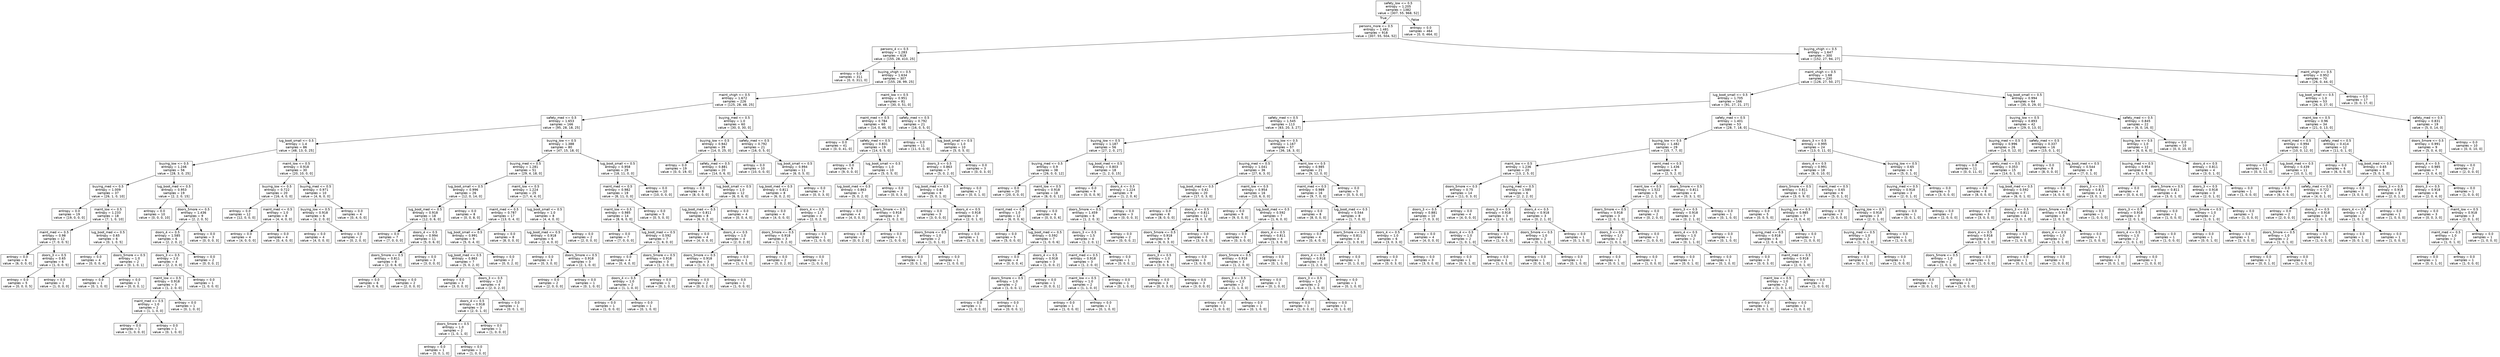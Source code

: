 digraph Tree {
node [shape=box, fontname="helvetica"] ;
edge [fontname="helvetica"] ;
0 [label="safety_low <= 0.5\nentropy = 1.205\nsamples = 1382\nvalue = [307, 55, 968, 52]"] ;
1 [label="persons_more <= 0.5\nentropy = 1.481\nsamples = 918\nvalue = [307, 55, 504, 52]"] ;
0 -> 1 [labeldistance=2.5, labelangle=45, headlabel="True"] ;
2 [label="persons_4 <= 0.5\nentropy = 1.283\nsamples = 618\nvalue = [155, 28, 410, 25]"] ;
1 -> 2 ;
3 [label="entropy = 0.0\nsamples = 311\nvalue = [0, 0, 311, 0]"] ;
2 -> 3 ;
4 [label="buying_vhigh <= 0.5\nentropy = 1.634\nsamples = 307\nvalue = [155, 28, 99, 25]"] ;
2 -> 4 ;
5 [label="maint_vhigh <= 0.5\nentropy = 1.672\nsamples = 226\nvalue = [125, 28, 48, 25]"] ;
4 -> 5 ;
6 [label="safety_med <= 0.5\nentropy = 1.653\nsamples = 166\nvalue = [95, 28, 18, 25]"] ;
5 -> 6 ;
7 [label="lug_boot_small <= 0.5\nentropy = 1.4\nsamples = 86\nvalue = [48, 13, 0, 25]"] ;
6 -> 7 ;
8 [label="buying_low <= 0.5\nentropy = 1.246\nsamples = 56\nvalue = [28, 3, 0, 25]"] ;
7 -> 8 ;
9 [label="buying_med <= 0.5\nentropy = 1.009\nsamples = 37\nvalue = [26, 1, 0, 10]"] ;
8 -> 9 ;
10 [label="entropy = 0.0\nsamples = 19\nvalue = [19, 0, 0, 0]"] ;
9 -> 10 ;
11 [label="maint_low <= 0.5\nentropy = 1.233\nsamples = 18\nvalue = [7, 1, 0, 10]"] ;
9 -> 11 ;
12 [label="maint_med <= 0.5\nentropy = 0.98\nsamples = 12\nvalue = [7, 0, 0, 5]"] ;
11 -> 12 ;
13 [label="entropy = 0.0\nsamples = 6\nvalue = [6, 0, 0, 0]"] ;
12 -> 13 ;
14 [label="doors_3 <= 0.5\nentropy = 0.65\nsamples = 6\nvalue = [1, 0, 0, 5]"] ;
12 -> 14 ;
15 [label="entropy = 0.0\nsamples = 5\nvalue = [0, 0, 0, 5]"] ;
14 -> 15 ;
16 [label="entropy = 0.0\nsamples = 1\nvalue = [1, 0, 0, 0]"] ;
14 -> 16 ;
17 [label="lug_boot_med <= 0.5\nentropy = 0.65\nsamples = 6\nvalue = [0, 1, 0, 5]"] ;
11 -> 17 ;
18 [label="entropy = 0.0\nsamples = 4\nvalue = [0, 0, 0, 4]"] ;
17 -> 18 ;
19 [label="doors_5more <= 0.5\nentropy = 1.0\nsamples = 2\nvalue = [0, 1, 0, 1]"] ;
17 -> 19 ;
20 [label="entropy = 0.0\nsamples = 1\nvalue = [0, 1, 0, 0]"] ;
19 -> 20 ;
21 [label="entropy = 0.0\nsamples = 1\nvalue = [0, 0, 0, 1]"] ;
19 -> 21 ;
22 [label="lug_boot_med <= 0.5\nentropy = 0.953\nsamples = 19\nvalue = [2, 2, 0, 15]"] ;
8 -> 22 ;
23 [label="entropy = 0.0\nsamples = 10\nvalue = [0, 0, 0, 10]"] ;
22 -> 23 ;
24 [label="doors_5more <= 0.5\nentropy = 1.436\nsamples = 9\nvalue = [2, 2, 0, 5]"] ;
22 -> 24 ;
25 [label="doors_4 <= 0.5\nentropy = 1.585\nsamples = 6\nvalue = [2, 2, 0, 2]"] ;
24 -> 25 ;
26 [label="doors_3 <= 0.5\nentropy = 1.0\nsamples = 4\nvalue = [2, 2, 0, 0]"] ;
25 -> 26 ;
27 [label="maint_low <= 0.5\nentropy = 0.918\nsamples = 3\nvalue = [1, 2, 0, 0]"] ;
26 -> 27 ;
28 [label="maint_med <= 0.5\nentropy = 1.0\nsamples = 2\nvalue = [1, 1, 0, 0]"] ;
27 -> 28 ;
29 [label="entropy = 0.0\nsamples = 1\nvalue = [1, 0, 0, 0]"] ;
28 -> 29 ;
30 [label="entropy = 0.0\nsamples = 1\nvalue = [0, 1, 0, 0]"] ;
28 -> 30 ;
31 [label="entropy = 0.0\nsamples = 1\nvalue = [0, 1, 0, 0]"] ;
27 -> 31 ;
32 [label="entropy = 0.0\nsamples = 1\nvalue = [1, 0, 0, 0]"] ;
26 -> 32 ;
33 [label="entropy = 0.0\nsamples = 2\nvalue = [0, 0, 0, 2]"] ;
25 -> 33 ;
34 [label="entropy = 0.0\nsamples = 3\nvalue = [0, 0, 0, 3]"] ;
24 -> 34 ;
35 [label="maint_low <= 0.5\nentropy = 0.918\nsamples = 30\nvalue = [20, 10, 0, 0]"] ;
7 -> 35 ;
36 [label="buying_low <= 0.5\nentropy = 0.722\nsamples = 20\nvalue = [16, 4, 0, 0]"] ;
35 -> 36 ;
37 [label="entropy = 0.0\nsamples = 12\nvalue = [12, 0, 0, 0]"] ;
36 -> 37 ;
38 [label="maint_med <= 0.5\nentropy = 1.0\nsamples = 8\nvalue = [4, 4, 0, 0]"] ;
36 -> 38 ;
39 [label="entropy = 0.0\nsamples = 4\nvalue = [4, 0, 0, 0]"] ;
38 -> 39 ;
40 [label="entropy = 0.0\nsamples = 4\nvalue = [0, 4, 0, 0]"] ;
38 -> 40 ;
41 [label="buying_med <= 0.5\nentropy = 0.971\nsamples = 10\nvalue = [4, 6, 0, 0]"] ;
35 -> 41 ;
42 [label="buying_low <= 0.5\nentropy = 0.918\nsamples = 6\nvalue = [4, 2, 0, 0]"] ;
41 -> 42 ;
43 [label="entropy = 0.0\nsamples = 4\nvalue = [4, 0, 0, 0]"] ;
42 -> 43 ;
44 [label="entropy = 0.0\nsamples = 2\nvalue = [0, 2, 0, 0]"] ;
42 -> 44 ;
45 [label="entropy = 0.0\nsamples = 4\nvalue = [0, 4, 0, 0]"] ;
41 -> 45 ;
46 [label="buying_low <= 0.5\nentropy = 1.388\nsamples = 80\nvalue = [47, 15, 18, 0]"] ;
6 -> 46 ;
47 [label="buying_med <= 0.5\nentropy = 1.281\nsamples = 51\nvalue = [29, 4, 18, 0]"] ;
46 -> 47 ;
48 [label="lug_boot_small <= 0.5\nentropy = 0.996\nsamples = 26\nvalue = [12, 0, 14, 0]"] ;
47 -> 48 ;
49 [label="lug_boot_med <= 0.5\nentropy = 0.918\nsamples = 18\nvalue = [12, 0, 6, 0]"] ;
48 -> 49 ;
50 [label="entropy = 0.0\nsamples = 7\nvalue = [7, 0, 0, 0]"] ;
49 -> 50 ;
51 [label="doors_4 <= 0.5\nentropy = 0.994\nsamples = 11\nvalue = [5, 0, 6, 0]"] ;
49 -> 51 ;
52 [label="doors_5more <= 0.5\nentropy = 0.811\nsamples = 8\nvalue = [2, 0, 6, 0]"] ;
51 -> 52 ;
53 [label="entropy = 0.0\nsamples = 6\nvalue = [0, 0, 6, 0]"] ;
52 -> 53 ;
54 [label="entropy = 0.0\nsamples = 2\nvalue = [2, 0, 0, 0]"] ;
52 -> 54 ;
55 [label="entropy = 0.0\nsamples = 3\nvalue = [3, 0, 0, 0]"] ;
51 -> 55 ;
56 [label="entropy = 0.0\nsamples = 8\nvalue = [0, 0, 8, 0]"] ;
48 -> 56 ;
57 [label="maint_low <= 0.5\nentropy = 1.224\nsamples = 25\nvalue = [17, 4, 4, 0]"] ;
47 -> 57 ;
58 [label="maint_med <= 0.5\nentropy = 0.787\nsamples = 17\nvalue = [13, 0, 4, 0]"] ;
57 -> 58 ;
59 [label="lug_boot_small <= 0.5\nentropy = 0.991\nsamples = 9\nvalue = [5, 0, 4, 0]"] ;
58 -> 59 ;
60 [label="lug_boot_med <= 0.5\nentropy = 0.863\nsamples = 7\nvalue = [5, 0, 2, 0]"] ;
59 -> 60 ;
61 [label="entropy = 0.0\nsamples = 3\nvalue = [3, 0, 0, 0]"] ;
60 -> 61 ;
62 [label="doors_3 <= 0.5\nentropy = 1.0\nsamples = 4\nvalue = [2, 0, 2, 0]"] ;
60 -> 62 ;
63 [label="doors_4 <= 0.5\nentropy = 0.918\nsamples = 3\nvalue = [2, 0, 1, 0]"] ;
62 -> 63 ;
64 [label="doors_5more <= 0.5\nentropy = 1.0\nsamples = 2\nvalue = [1, 0, 1, 0]"] ;
63 -> 64 ;
65 [label="entropy = 0.0\nsamples = 1\nvalue = [0, 0, 1, 0]"] ;
64 -> 65 ;
66 [label="entropy = 0.0\nsamples = 1\nvalue = [1, 0, 0, 0]"] ;
64 -> 66 ;
67 [label="entropy = 0.0\nsamples = 1\nvalue = [1, 0, 0, 0]"] ;
63 -> 67 ;
68 [label="entropy = 0.0\nsamples = 1\nvalue = [0, 0, 1, 0]"] ;
62 -> 68 ;
69 [label="entropy = 0.0\nsamples = 2\nvalue = [0, 0, 2, 0]"] ;
59 -> 69 ;
70 [label="entropy = 0.0\nsamples = 8\nvalue = [8, 0, 0, 0]"] ;
58 -> 70 ;
71 [label="lug_boot_small <= 0.5\nentropy = 1.0\nsamples = 8\nvalue = [4, 4, 0, 0]"] ;
57 -> 71 ;
72 [label="lug_boot_med <= 0.5\nentropy = 0.918\nsamples = 6\nvalue = [2, 4, 0, 0]"] ;
71 -> 72 ;
73 [label="entropy = 0.0\nsamples = 3\nvalue = [0, 3, 0, 0]"] ;
72 -> 73 ;
74 [label="doors_5more <= 0.5\nentropy = 0.918\nsamples = 3\nvalue = [2, 1, 0, 0]"] ;
72 -> 74 ;
75 [label="entropy = 0.0\nsamples = 2\nvalue = [2, 0, 0, 0]"] ;
74 -> 75 ;
76 [label="entropy = 0.0\nsamples = 1\nvalue = [0, 1, 0, 0]"] ;
74 -> 76 ;
77 [label="entropy = 0.0\nsamples = 2\nvalue = [2, 0, 0, 0]"] ;
71 -> 77 ;
78 [label="lug_boot_small <= 0.5\nentropy = 0.958\nsamples = 29\nvalue = [18, 11, 0, 0]"] ;
46 -> 78 ;
79 [label="maint_med <= 0.5\nentropy = 0.982\nsamples = 19\nvalue = [8, 11, 0, 0]"] ;
78 -> 79 ;
80 [label="maint_low <= 0.5\nentropy = 0.985\nsamples = 14\nvalue = [8, 6, 0, 0]"] ;
79 -> 80 ;
81 [label="entropy = 0.0\nsamples = 7\nvalue = [7, 0, 0, 0]"] ;
80 -> 81 ;
82 [label="lug_boot_med <= 0.5\nentropy = 0.592\nsamples = 7\nvalue = [1, 6, 0, 0]"] ;
80 -> 82 ;
83 [label="entropy = 0.0\nsamples = 4\nvalue = [0, 4, 0, 0]"] ;
82 -> 83 ;
84 [label="doors_5more <= 0.5\nentropy = 0.918\nsamples = 3\nvalue = [1, 2, 0, 0]"] ;
82 -> 84 ;
85 [label="doors_4 <= 0.5\nentropy = 1.0\nsamples = 2\nvalue = [1, 1, 0, 0]"] ;
84 -> 85 ;
86 [label="entropy = 0.0\nsamples = 1\nvalue = [1, 0, 0, 0]"] ;
85 -> 86 ;
87 [label="entropy = 0.0\nsamples = 1\nvalue = [0, 1, 0, 0]"] ;
85 -> 87 ;
88 [label="entropy = 0.0\nsamples = 1\nvalue = [0, 1, 0, 0]"] ;
84 -> 88 ;
89 [label="entropy = 0.0\nsamples = 5\nvalue = [0, 5, 0, 0]"] ;
79 -> 89 ;
90 [label="entropy = 0.0\nsamples = 10\nvalue = [10, 0, 0, 0]"] ;
78 -> 90 ;
91 [label="buying_med <= 0.5\nentropy = 1.0\nsamples = 60\nvalue = [30, 0, 30, 0]"] ;
5 -> 91 ;
92 [label="buying_low <= 0.5\nentropy = 0.942\nsamples = 39\nvalue = [14, 0, 25, 0]"] ;
91 -> 92 ;
93 [label="entropy = 0.0\nsamples = 19\nvalue = [0, 0, 19, 0]"] ;
92 -> 93 ;
94 [label="safety_med <= 0.5\nentropy = 0.881\nsamples = 20\nvalue = [14, 0, 6, 0]"] ;
92 -> 94 ;
95 [label="entropy = 0.0\nsamples = 8\nvalue = [8, 0, 0, 0]"] ;
94 -> 95 ;
96 [label="lug_boot_small <= 0.5\nentropy = 1.0\nsamples = 12\nvalue = [6, 0, 6, 0]"] ;
94 -> 96 ;
97 [label="lug_boot_med <= 0.5\nentropy = 0.811\nsamples = 8\nvalue = [6, 0, 2, 0]"] ;
96 -> 97 ;
98 [label="entropy = 0.0\nsamples = 4\nvalue = [4, 0, 0, 0]"] ;
97 -> 98 ;
99 [label="doors_4 <= 0.5\nentropy = 1.0\nsamples = 4\nvalue = [2, 0, 2, 0]"] ;
97 -> 99 ;
100 [label="doors_5more <= 0.5\nentropy = 0.918\nsamples = 3\nvalue = [1, 0, 2, 0]"] ;
99 -> 100 ;
101 [label="entropy = 0.0\nsamples = 2\nvalue = [0, 0, 2, 0]"] ;
100 -> 101 ;
102 [label="entropy = 0.0\nsamples = 1\nvalue = [1, 0, 0, 0]"] ;
100 -> 102 ;
103 [label="entropy = 0.0\nsamples = 1\nvalue = [1, 0, 0, 0]"] ;
99 -> 103 ;
104 [label="entropy = 0.0\nsamples = 4\nvalue = [0, 0, 4, 0]"] ;
96 -> 104 ;
105 [label="safety_med <= 0.5\nentropy = 0.792\nsamples = 21\nvalue = [16, 0, 5, 0]"] ;
91 -> 105 ;
106 [label="entropy = 0.0\nsamples = 10\nvalue = [10, 0, 0, 0]"] ;
105 -> 106 ;
107 [label="lug_boot_small <= 0.5\nentropy = 0.994\nsamples = 11\nvalue = [6, 0, 5, 0]"] ;
105 -> 107 ;
108 [label="lug_boot_med <= 0.5\nentropy = 0.811\nsamples = 8\nvalue = [6, 0, 2, 0]"] ;
107 -> 108 ;
109 [label="entropy = 0.0\nsamples = 4\nvalue = [4, 0, 0, 0]"] ;
108 -> 109 ;
110 [label="doors_4 <= 0.5\nentropy = 1.0\nsamples = 4\nvalue = [2, 0, 2, 0]"] ;
108 -> 110 ;
111 [label="doors_5more <= 0.5\nentropy = 0.918\nsamples = 3\nvalue = [1, 0, 2, 0]"] ;
110 -> 111 ;
112 [label="entropy = 0.0\nsamples = 2\nvalue = [0, 0, 2, 0]"] ;
111 -> 112 ;
113 [label="entropy = 0.0\nsamples = 1\nvalue = [1, 0, 0, 0]"] ;
111 -> 113 ;
114 [label="entropy = 0.0\nsamples = 1\nvalue = [1, 0, 0, 0]"] ;
110 -> 114 ;
115 [label="entropy = 0.0\nsamples = 3\nvalue = [0, 0, 3, 0]"] ;
107 -> 115 ;
116 [label="maint_low <= 0.5\nentropy = 0.951\nsamples = 81\nvalue = [30, 0, 51, 0]"] ;
4 -> 116 ;
117 [label="maint_med <= 0.5\nentropy = 0.784\nsamples = 60\nvalue = [14, 0, 46, 0]"] ;
116 -> 117 ;
118 [label="entropy = 0.0\nsamples = 41\nvalue = [0, 0, 41, 0]"] ;
117 -> 118 ;
119 [label="safety_med <= 0.5\nentropy = 0.831\nsamples = 19\nvalue = [14, 0, 5, 0]"] ;
117 -> 119 ;
120 [label="entropy = 0.0\nsamples = 9\nvalue = [9, 0, 0, 0]"] ;
119 -> 120 ;
121 [label="lug_boot_small <= 0.5\nentropy = 1.0\nsamples = 10\nvalue = [5, 0, 5, 0]"] ;
119 -> 121 ;
122 [label="lug_boot_med <= 0.5\nentropy = 0.863\nsamples = 7\nvalue = [5, 0, 2, 0]"] ;
121 -> 122 ;
123 [label="entropy = 0.0\nsamples = 4\nvalue = [4, 0, 0, 0]"] ;
122 -> 123 ;
124 [label="doors_5more <= 0.5\nentropy = 0.918\nsamples = 3\nvalue = [1, 0, 2, 0]"] ;
122 -> 124 ;
125 [label="entropy = 0.0\nsamples = 2\nvalue = [0, 0, 2, 0]"] ;
124 -> 125 ;
126 [label="entropy = 0.0\nsamples = 1\nvalue = [1, 0, 0, 0]"] ;
124 -> 126 ;
127 [label="entropy = 0.0\nsamples = 3\nvalue = [0, 0, 3, 0]"] ;
121 -> 127 ;
128 [label="safety_med <= 0.5\nentropy = 0.792\nsamples = 21\nvalue = [16, 0, 5, 0]"] ;
116 -> 128 ;
129 [label="entropy = 0.0\nsamples = 11\nvalue = [11, 0, 0, 0]"] ;
128 -> 129 ;
130 [label="lug_boot_small <= 0.5\nentropy = 1.0\nsamples = 10\nvalue = [5, 0, 5, 0]"] ;
128 -> 130 ;
131 [label="doors_3 <= 0.5\nentropy = 0.863\nsamples = 7\nvalue = [5, 0, 2, 0]"] ;
130 -> 131 ;
132 [label="lug_boot_med <= 0.5\nentropy = 0.65\nsamples = 6\nvalue = [5, 0, 1, 0]"] ;
131 -> 132 ;
133 [label="entropy = 0.0\nsamples = 3\nvalue = [3, 0, 0, 0]"] ;
132 -> 133 ;
134 [label="doors_4 <= 0.5\nentropy = 0.918\nsamples = 3\nvalue = [2, 0, 1, 0]"] ;
132 -> 134 ;
135 [label="doors_5more <= 0.5\nentropy = 1.0\nsamples = 2\nvalue = [1, 0, 1, 0]"] ;
134 -> 135 ;
136 [label="entropy = 0.0\nsamples = 1\nvalue = [0, 0, 1, 0]"] ;
135 -> 136 ;
137 [label="entropy = 0.0\nsamples = 1\nvalue = [1, 0, 0, 0]"] ;
135 -> 137 ;
138 [label="entropy = 0.0\nsamples = 1\nvalue = [1, 0, 0, 0]"] ;
134 -> 138 ;
139 [label="entropy = 0.0\nsamples = 1\nvalue = [0, 0, 1, 0]"] ;
131 -> 139 ;
140 [label="entropy = 0.0\nsamples = 3\nvalue = [0, 0, 3, 0]"] ;
130 -> 140 ;
141 [label="buying_vhigh <= 0.5\nentropy = 1.647\nsamples = 300\nvalue = [152, 27, 94, 27]"] ;
1 -> 141 ;
142 [label="maint_vhigh <= 0.5\nentropy = 1.68\nsamples = 230\nvalue = [126, 27, 50, 27]"] ;
141 -> 142 ;
143 [label="lug_boot_small <= 0.5\nentropy = 1.705\nsamples = 166\nvalue = [91, 27, 21, 27]"] ;
142 -> 143 ;
144 [label="safety_med <= 0.5\nentropy = 1.545\nsamples = 113\nvalue = [63, 20, 3, 27]"] ;
143 -> 144 ;
145 [label="buying_low <= 0.5\nentropy = 1.187\nsamples = 56\nvalue = [27, 2, 0, 27]"] ;
144 -> 145 ;
146 [label="buying_med <= 0.5\nentropy = 0.9\nsamples = 38\nvalue = [26, 0, 0, 12]"] ;
145 -> 146 ;
147 [label="entropy = 0.0\nsamples = 20\nvalue = [20, 0, 0, 0]"] ;
146 -> 147 ;
148 [label="maint_low <= 0.5\nentropy = 0.918\nsamples = 18\nvalue = [6, 0, 0, 12]"] ;
146 -> 148 ;
149 [label="maint_med <= 0.5\nentropy = 1.0\nsamples = 12\nvalue = [6, 0, 0, 6]"] ;
148 -> 149 ;
150 [label="entropy = 0.0\nsamples = 5\nvalue = [5, 0, 0, 0]"] ;
149 -> 150 ;
151 [label="lug_boot_med <= 0.5\nentropy = 0.592\nsamples = 7\nvalue = [1, 0, 0, 6]"] ;
149 -> 151 ;
152 [label="entropy = 0.0\nsamples = 4\nvalue = [0, 0, 0, 4]"] ;
151 -> 152 ;
153 [label="doors_4 <= 0.5\nentropy = 0.918\nsamples = 3\nvalue = [1, 0, 0, 2]"] ;
151 -> 153 ;
154 [label="doors_5more <= 0.5\nentropy = 1.0\nsamples = 2\nvalue = [1, 0, 0, 1]"] ;
153 -> 154 ;
155 [label="entropy = 0.0\nsamples = 1\nvalue = [1, 0, 0, 0]"] ;
154 -> 155 ;
156 [label="entropy = 0.0\nsamples = 1\nvalue = [0, 0, 0, 1]"] ;
154 -> 156 ;
157 [label="entropy = 0.0\nsamples = 1\nvalue = [0, 0, 0, 1]"] ;
153 -> 157 ;
158 [label="entropy = 0.0\nsamples = 6\nvalue = [0, 0, 0, 6]"] ;
148 -> 158 ;
159 [label="lug_boot_med <= 0.5\nentropy = 0.803\nsamples = 18\nvalue = [1, 2, 0, 15]"] ;
145 -> 159 ;
160 [label="entropy = 0.0\nsamples = 9\nvalue = [0, 0, 0, 9]"] ;
159 -> 160 ;
161 [label="doors_4 <= 0.5\nentropy = 1.224\nsamples = 9\nvalue = [1, 2, 0, 6]"] ;
159 -> 161 ;
162 [label="doors_5more <= 0.5\nentropy = 1.459\nsamples = 6\nvalue = [1, 2, 0, 3]"] ;
161 -> 162 ;
163 [label="doors_3 <= 0.5\nentropy = 1.5\nsamples = 4\nvalue = [1, 2, 0, 1]"] ;
162 -> 163 ;
164 [label="maint_med <= 0.5\nentropy = 0.918\nsamples = 3\nvalue = [1, 2, 0, 0]"] ;
163 -> 164 ;
165 [label="maint_low <= 0.5\nentropy = 1.0\nsamples = 2\nvalue = [1, 1, 0, 0]"] ;
164 -> 165 ;
166 [label="entropy = 0.0\nsamples = 1\nvalue = [1, 0, 0, 0]"] ;
165 -> 166 ;
167 [label="entropy = 0.0\nsamples = 1\nvalue = [0, 1, 0, 0]"] ;
165 -> 167 ;
168 [label="entropy = 0.0\nsamples = 1\nvalue = [0, 1, 0, 0]"] ;
164 -> 168 ;
169 [label="entropy = 0.0\nsamples = 1\nvalue = [0, 0, 0, 1]"] ;
163 -> 169 ;
170 [label="entropy = 0.0\nsamples = 2\nvalue = [0, 0, 0, 2]"] ;
162 -> 170 ;
171 [label="entropy = 0.0\nsamples = 3\nvalue = [0, 0, 0, 3]"] ;
161 -> 171 ;
172 [label="buying_low <= 0.5\nentropy = 1.167\nsamples = 57\nvalue = [36, 18, 3, 0]"] ;
144 -> 172 ;
173 [label="buying_med <= 0.5\nentropy = 1.041\nsamples = 36\nvalue = [27, 6, 3, 0]"] ;
172 -> 173 ;
174 [label="lug_boot_med <= 0.5\nentropy = 0.61\nsamples = 20\nvalue = [17, 0, 3, 0]"] ;
173 -> 174 ;
175 [label="entropy = 0.0\nsamples = 8\nvalue = [8, 0, 0, 0]"] ;
174 -> 175 ;
176 [label="doors_4 <= 0.5\nentropy = 0.811\nsamples = 12\nvalue = [9, 0, 3, 0]"] ;
174 -> 176 ;
177 [label="doors_5more <= 0.5\nentropy = 0.918\nsamples = 9\nvalue = [6, 0, 3, 0]"] ;
176 -> 177 ;
178 [label="doors_3 <= 0.5\nentropy = 1.0\nsamples = 6\nvalue = [3, 0, 3, 0]"] ;
177 -> 178 ;
179 [label="entropy = 0.0\nsamples = 3\nvalue = [0, 0, 3, 0]"] ;
178 -> 179 ;
180 [label="entropy = 0.0\nsamples = 3\nvalue = [3, 0, 0, 0]"] ;
178 -> 180 ;
181 [label="entropy = 0.0\nsamples = 3\nvalue = [3, 0, 0, 0]"] ;
177 -> 181 ;
182 [label="entropy = 0.0\nsamples = 3\nvalue = [3, 0, 0, 0]"] ;
176 -> 182 ;
183 [label="maint_low <= 0.5\nentropy = 0.954\nsamples = 16\nvalue = [10, 6, 0, 0]"] ;
173 -> 183 ;
184 [label="entropy = 0.0\nsamples = 9\nvalue = [9, 0, 0, 0]"] ;
183 -> 184 ;
185 [label="lug_boot_med <= 0.5\nentropy = 0.592\nsamples = 7\nvalue = [1, 6, 0, 0]"] ;
183 -> 185 ;
186 [label="entropy = 0.0\nsamples = 3\nvalue = [0, 3, 0, 0]"] ;
185 -> 186 ;
187 [label="doors_4 <= 0.5\nentropy = 0.811\nsamples = 4\nvalue = [1, 3, 0, 0]"] ;
185 -> 187 ;
188 [label="doors_5more <= 0.5\nentropy = 0.918\nsamples = 3\nvalue = [1, 2, 0, 0]"] ;
187 -> 188 ;
189 [label="doors_3 <= 0.5\nentropy = 1.0\nsamples = 2\nvalue = [1, 1, 0, 0]"] ;
188 -> 189 ;
190 [label="entropy = 0.0\nsamples = 1\nvalue = [1, 0, 0, 0]"] ;
189 -> 190 ;
191 [label="entropy = 0.0\nsamples = 1\nvalue = [0, 1, 0, 0]"] ;
189 -> 191 ;
192 [label="entropy = 0.0\nsamples = 1\nvalue = [0, 1, 0, 0]"] ;
188 -> 192 ;
193 [label="entropy = 0.0\nsamples = 1\nvalue = [0, 1, 0, 0]"] ;
187 -> 193 ;
194 [label="maint_low <= 0.5\nentropy = 0.985\nsamples = 21\nvalue = [9, 12, 0, 0]"] ;
172 -> 194 ;
195 [label="maint_med <= 0.5\nentropy = 0.989\nsamples = 16\nvalue = [9, 7, 0, 0]"] ;
194 -> 195 ;
196 [label="entropy = 0.0\nsamples = 8\nvalue = [8, 0, 0, 0]"] ;
195 -> 196 ;
197 [label="lug_boot_med <= 0.5\nentropy = 0.544\nsamples = 8\nvalue = [1, 7, 0, 0]"] ;
195 -> 197 ;
198 [label="entropy = 0.0\nsamples = 4\nvalue = [0, 4, 0, 0]"] ;
197 -> 198 ;
199 [label="doors_5more <= 0.5\nentropy = 0.811\nsamples = 4\nvalue = [1, 3, 0, 0]"] ;
197 -> 199 ;
200 [label="doors_4 <= 0.5\nentropy = 0.918\nsamples = 3\nvalue = [1, 2, 0, 0]"] ;
199 -> 200 ;
201 [label="doors_3 <= 0.5\nentropy = 1.0\nsamples = 2\nvalue = [1, 1, 0, 0]"] ;
200 -> 201 ;
202 [label="entropy = 0.0\nsamples = 1\nvalue = [1, 0, 0, 0]"] ;
201 -> 202 ;
203 [label="entropy = 0.0\nsamples = 1\nvalue = [0, 1, 0, 0]"] ;
201 -> 203 ;
204 [label="entropy = 0.0\nsamples = 1\nvalue = [0, 1, 0, 0]"] ;
200 -> 204 ;
205 [label="entropy = 0.0\nsamples = 1\nvalue = [0, 1, 0, 0]"] ;
199 -> 205 ;
206 [label="entropy = 0.0\nsamples = 5\nvalue = [0, 5, 0, 0]"] ;
194 -> 206 ;
207 [label="safety_med <= 0.5\nentropy = 1.401\nsamples = 53\nvalue = [28, 7, 18, 0]"] ;
143 -> 207 ;
208 [label="buying_low <= 0.5\nentropy = 1.482\nsamples = 29\nvalue = [15, 7, 7, 0]"] ;
207 -> 208 ;
209 [label="maint_low <= 0.5\nentropy = 1.236\nsamples = 20\nvalue = [13, 2, 5, 0]"] ;
208 -> 209 ;
210 [label="doors_5more <= 0.5\nentropy = 0.75\nsamples = 14\nvalue = [11, 0, 3, 0]"] ;
209 -> 210 ;
211 [label="doors_3 <= 0.5\nentropy = 0.881\nsamples = 10\nvalue = [7, 0, 3, 0]"] ;
210 -> 211 ;
212 [label="doors_4 <= 0.5\nentropy = 1.0\nsamples = 6\nvalue = [3, 0, 3, 0]"] ;
211 -> 212 ;
213 [label="entropy = 0.0\nsamples = 3\nvalue = [0, 0, 3, 0]"] ;
212 -> 213 ;
214 [label="entropy = 0.0\nsamples = 3\nvalue = [3, 0, 0, 0]"] ;
212 -> 214 ;
215 [label="entropy = 0.0\nsamples = 4\nvalue = [4, 0, 0, 0]"] ;
211 -> 215 ;
216 [label="entropy = 0.0\nsamples = 4\nvalue = [4, 0, 0, 0]"] ;
210 -> 216 ;
217 [label="buying_med <= 0.5\nentropy = 1.585\nsamples = 6\nvalue = [2, 2, 2, 0]"] ;
209 -> 217 ;
218 [label="doors_3 <= 0.5\nentropy = 0.918\nsamples = 3\nvalue = [2, 0, 1, 0]"] ;
217 -> 218 ;
219 [label="doors_4 <= 0.5\nentropy = 1.0\nsamples = 2\nvalue = [1, 0, 1, 0]"] ;
218 -> 219 ;
220 [label="entropy = 0.0\nsamples = 1\nvalue = [0, 0, 1, 0]"] ;
219 -> 220 ;
221 [label="entropy = 0.0\nsamples = 1\nvalue = [1, 0, 0, 0]"] ;
219 -> 221 ;
222 [label="entropy = 0.0\nsamples = 1\nvalue = [1, 0, 0, 0]"] ;
218 -> 222 ;
223 [label="doors_4 <= 0.5\nentropy = 0.918\nsamples = 3\nvalue = [0, 2, 1, 0]"] ;
217 -> 223 ;
224 [label="doors_5more <= 0.5\nentropy = 1.0\nsamples = 2\nvalue = [0, 1, 1, 0]"] ;
223 -> 224 ;
225 [label="entropy = 0.0\nsamples = 1\nvalue = [0, 0, 1, 0]"] ;
224 -> 225 ;
226 [label="entropy = 0.0\nsamples = 1\nvalue = [0, 1, 0, 0]"] ;
224 -> 226 ;
227 [label="entropy = 0.0\nsamples = 1\nvalue = [0, 1, 0, 0]"] ;
223 -> 227 ;
228 [label="maint_med <= 0.5\nentropy = 1.436\nsamples = 9\nvalue = [2, 5, 2, 0]"] ;
208 -> 228 ;
229 [label="maint_low <= 0.5\nentropy = 1.522\nsamples = 5\nvalue = [2, 2, 1, 0]"] ;
228 -> 229 ;
230 [label="doors_5more <= 0.5\nentropy = 0.918\nsamples = 3\nvalue = [2, 0, 1, 0]"] ;
229 -> 230 ;
231 [label="doors_3 <= 0.5\nentropy = 1.0\nsamples = 2\nvalue = [1, 0, 1, 0]"] ;
230 -> 231 ;
232 [label="entropy = 0.0\nsamples = 1\nvalue = [0, 0, 1, 0]"] ;
231 -> 232 ;
233 [label="entropy = 0.0\nsamples = 1\nvalue = [1, 0, 0, 0]"] ;
231 -> 233 ;
234 [label="entropy = 0.0\nsamples = 1\nvalue = [1, 0, 0, 0]"] ;
230 -> 234 ;
235 [label="entropy = 0.0\nsamples = 2\nvalue = [0, 2, 0, 0]"] ;
229 -> 235 ;
236 [label="doors_5more <= 0.5\nentropy = 0.811\nsamples = 4\nvalue = [0, 3, 1, 0]"] ;
228 -> 236 ;
237 [label="doors_3 <= 0.5\nentropy = 0.918\nsamples = 3\nvalue = [0, 2, 1, 0]"] ;
236 -> 237 ;
238 [label="doors_4 <= 0.5\nentropy = 1.0\nsamples = 2\nvalue = [0, 1, 1, 0]"] ;
237 -> 238 ;
239 [label="entropy = 0.0\nsamples = 1\nvalue = [0, 0, 1, 0]"] ;
238 -> 239 ;
240 [label="entropy = 0.0\nsamples = 1\nvalue = [0, 1, 0, 0]"] ;
238 -> 240 ;
241 [label="entropy = 0.0\nsamples = 1\nvalue = [0, 1, 0, 0]"] ;
237 -> 241 ;
242 [label="entropy = 0.0\nsamples = 1\nvalue = [0, 1, 0, 0]"] ;
236 -> 242 ;
243 [label="doors_3 <= 0.5\nentropy = 0.995\nsamples = 24\nvalue = [13, 0, 11, 0]"] ;
207 -> 243 ;
244 [label="doors_4 <= 0.5\nentropy = 0.991\nsamples = 18\nvalue = [8, 0, 10, 0]"] ;
243 -> 244 ;
245 [label="doors_5more <= 0.5\nentropy = 0.811\nsamples = 12\nvalue = [3, 0, 9, 0]"] ;
244 -> 245 ;
246 [label="entropy = 0.0\nsamples = 5\nvalue = [0, 0, 5, 0]"] ;
245 -> 246 ;
247 [label="buying_low <= 0.5\nentropy = 0.985\nsamples = 7\nvalue = [3, 0, 4, 0]"] ;
245 -> 247 ;
248 [label="buying_med <= 0.5\nentropy = 0.918\nsamples = 6\nvalue = [2, 0, 4, 0]"] ;
247 -> 248 ;
249 [label="entropy = 0.0\nsamples = 3\nvalue = [0, 0, 3, 0]"] ;
248 -> 249 ;
250 [label="maint_med <= 0.5\nentropy = 0.918\nsamples = 3\nvalue = [2, 0, 1, 0]"] ;
248 -> 250 ;
251 [label="maint_low <= 0.5\nentropy = 1.0\nsamples = 2\nvalue = [1, 0, 1, 0]"] ;
250 -> 251 ;
252 [label="entropy = 0.0\nsamples = 1\nvalue = [0, 0, 1, 0]"] ;
251 -> 252 ;
253 [label="entropy = 0.0\nsamples = 1\nvalue = [1, 0, 0, 0]"] ;
251 -> 253 ;
254 [label="entropy = 0.0\nsamples = 1\nvalue = [1, 0, 0, 0]"] ;
250 -> 254 ;
255 [label="entropy = 0.0\nsamples = 1\nvalue = [1, 0, 0, 0]"] ;
247 -> 255 ;
256 [label="maint_med <= 0.5\nentropy = 0.65\nsamples = 6\nvalue = [5, 0, 1, 0]"] ;
244 -> 256 ;
257 [label="entropy = 0.0\nsamples = 3\nvalue = [3, 0, 0, 0]"] ;
256 -> 257 ;
258 [label="buying_low <= 0.5\nentropy = 0.918\nsamples = 3\nvalue = [2, 0, 1, 0]"] ;
256 -> 258 ;
259 [label="buying_med <= 0.5\nentropy = 1.0\nsamples = 2\nvalue = [1, 0, 1, 0]"] ;
258 -> 259 ;
260 [label="entropy = 0.0\nsamples = 1\nvalue = [0, 0, 1, 0]"] ;
259 -> 260 ;
261 [label="entropy = 0.0\nsamples = 1\nvalue = [1, 0, 0, 0]"] ;
259 -> 261 ;
262 [label="entropy = 0.0\nsamples = 1\nvalue = [1, 0, 0, 0]"] ;
258 -> 262 ;
263 [label="buying_low <= 0.5\nentropy = 0.65\nsamples = 6\nvalue = [5, 0, 1, 0]"] ;
243 -> 263 ;
264 [label="buying_med <= 0.5\nentropy = 0.918\nsamples = 3\nvalue = [2, 0, 1, 0]"] ;
263 -> 264 ;
265 [label="entropy = 0.0\nsamples = 1\nvalue = [0, 0, 1, 0]"] ;
264 -> 265 ;
266 [label="entropy = 0.0\nsamples = 2\nvalue = [2, 0, 0, 0]"] ;
264 -> 266 ;
267 [label="entropy = 0.0\nsamples = 3\nvalue = [3, 0, 0, 0]"] ;
263 -> 267 ;
268 [label="lug_boot_small <= 0.5\nentropy = 0.994\nsamples = 64\nvalue = [35, 0, 29, 0]"] ;
142 -> 268 ;
269 [label="buying_low <= 0.5\nentropy = 0.893\nsamples = 42\nvalue = [29, 0, 13, 0]"] ;
268 -> 269 ;
270 [label="buying_med <= 0.5\nentropy = 0.996\nsamples = 26\nvalue = [14, 0, 12, 0]"] ;
269 -> 270 ;
271 [label="entropy = 0.0\nsamples = 11\nvalue = [0, 0, 11, 0]"] ;
270 -> 271 ;
272 [label="safety_med <= 0.5\nentropy = 0.353\nsamples = 15\nvalue = [14, 0, 1, 0]"] ;
270 -> 272 ;
273 [label="entropy = 0.0\nsamples = 8\nvalue = [8, 0, 0, 0]"] ;
272 -> 273 ;
274 [label="lug_boot_med <= 0.5\nentropy = 0.592\nsamples = 7\nvalue = [6, 0, 1, 0]"] ;
272 -> 274 ;
275 [label="entropy = 0.0\nsamples = 3\nvalue = [3, 0, 0, 0]"] ;
274 -> 275 ;
276 [label="doors_3 <= 0.5\nentropy = 0.811\nsamples = 4\nvalue = [3, 0, 1, 0]"] ;
274 -> 276 ;
277 [label="doors_4 <= 0.5\nentropy = 0.918\nsamples = 3\nvalue = [2, 0, 1, 0]"] ;
276 -> 277 ;
278 [label="doors_5more <= 0.5\nentropy = 1.0\nsamples = 2\nvalue = [1, 0, 1, 0]"] ;
277 -> 278 ;
279 [label="entropy = 0.0\nsamples = 1\nvalue = [0, 0, 1, 0]"] ;
278 -> 279 ;
280 [label="entropy = 0.0\nsamples = 1\nvalue = [1, 0, 0, 0]"] ;
278 -> 280 ;
281 [label="entropy = 0.0\nsamples = 1\nvalue = [1, 0, 0, 0]"] ;
277 -> 281 ;
282 [label="entropy = 0.0\nsamples = 1\nvalue = [1, 0, 0, 0]"] ;
276 -> 282 ;
283 [label="safety_med <= 0.5\nentropy = 0.337\nsamples = 16\nvalue = [15, 0, 1, 0]"] ;
269 -> 283 ;
284 [label="entropy = 0.0\nsamples = 8\nvalue = [8, 0, 0, 0]"] ;
283 -> 284 ;
285 [label="lug_boot_med <= 0.5\nentropy = 0.544\nsamples = 8\nvalue = [7, 0, 1, 0]"] ;
283 -> 285 ;
286 [label="entropy = 0.0\nsamples = 4\nvalue = [4, 0, 0, 0]"] ;
285 -> 286 ;
287 [label="doors_3 <= 0.5\nentropy = 0.811\nsamples = 4\nvalue = [3, 0, 1, 0]"] ;
285 -> 287 ;
288 [label="doors_5more <= 0.5\nentropy = 0.918\nsamples = 3\nvalue = [2, 0, 1, 0]"] ;
287 -> 288 ;
289 [label="doors_4 <= 0.5\nentropy = 1.0\nsamples = 2\nvalue = [1, 0, 1, 0]"] ;
288 -> 289 ;
290 [label="entropy = 0.0\nsamples = 1\nvalue = [0, 0, 1, 0]"] ;
289 -> 290 ;
291 [label="entropy = 0.0\nsamples = 1\nvalue = [1, 0, 0, 0]"] ;
289 -> 291 ;
292 [label="entropy = 0.0\nsamples = 1\nvalue = [1, 0, 0, 0]"] ;
288 -> 292 ;
293 [label="entropy = 0.0\nsamples = 1\nvalue = [1, 0, 0, 0]"] ;
287 -> 293 ;
294 [label="safety_med <= 0.5\nentropy = 0.845\nsamples = 22\nvalue = [6, 0, 16, 0]"] ;
268 -> 294 ;
295 [label="buying_low <= 0.5\nentropy = 1.0\nsamples = 12\nvalue = [6, 0, 6, 0]"] ;
294 -> 295 ;
296 [label="buying_med <= 0.5\nentropy = 0.954\nsamples = 8\nvalue = [3, 0, 5, 0]"] ;
295 -> 296 ;
297 [label="entropy = 0.0\nsamples = 4\nvalue = [0, 0, 4, 0]"] ;
296 -> 297 ;
298 [label="doors_5more <= 0.5\nentropy = 0.811\nsamples = 4\nvalue = [3, 0, 1, 0]"] ;
296 -> 298 ;
299 [label="doors_3 <= 0.5\nentropy = 0.918\nsamples = 3\nvalue = [2, 0, 1, 0]"] ;
298 -> 299 ;
300 [label="doors_4 <= 0.5\nentropy = 1.0\nsamples = 2\nvalue = [1, 0, 1, 0]"] ;
299 -> 300 ;
301 [label="entropy = 0.0\nsamples = 1\nvalue = [0, 0, 1, 0]"] ;
300 -> 301 ;
302 [label="entropy = 0.0\nsamples = 1\nvalue = [1, 0, 0, 0]"] ;
300 -> 302 ;
303 [label="entropy = 0.0\nsamples = 1\nvalue = [1, 0, 0, 0]"] ;
299 -> 303 ;
304 [label="entropy = 0.0\nsamples = 1\nvalue = [1, 0, 0, 0]"] ;
298 -> 304 ;
305 [label="doors_4 <= 0.5\nentropy = 0.811\nsamples = 4\nvalue = [3, 0, 1, 0]"] ;
295 -> 305 ;
306 [label="doors_3 <= 0.5\nentropy = 0.918\nsamples = 3\nvalue = [2, 0, 1, 0]"] ;
305 -> 306 ;
307 [label="doors_5more <= 0.5\nentropy = 1.0\nsamples = 2\nvalue = [1, 0, 1, 0]"] ;
306 -> 307 ;
308 [label="entropy = 0.0\nsamples = 1\nvalue = [0, 0, 1, 0]"] ;
307 -> 308 ;
309 [label="entropy = 0.0\nsamples = 1\nvalue = [1, 0, 0, 0]"] ;
307 -> 309 ;
310 [label="entropy = 0.0\nsamples = 1\nvalue = [1, 0, 0, 0]"] ;
306 -> 310 ;
311 [label="entropy = 0.0\nsamples = 1\nvalue = [1, 0, 0, 0]"] ;
305 -> 311 ;
312 [label="entropy = 0.0\nsamples = 10\nvalue = [0, 0, 10, 0]"] ;
294 -> 312 ;
313 [label="maint_vhigh <= 0.5\nentropy = 0.952\nsamples = 70\nvalue = [26, 0, 44, 0]"] ;
141 -> 313 ;
314 [label="lug_boot_small <= 0.5\nentropy = 1.0\nsamples = 53\nvalue = [26, 0, 27, 0]"] ;
313 -> 314 ;
315 [label="maint_low <= 0.5\nentropy = 0.96\nsamples = 34\nvalue = [21, 0, 13, 0]"] ;
314 -> 315 ;
316 [label="maint_med <= 0.5\nentropy = 0.994\nsamples = 22\nvalue = [10, 0, 12, 0]"] ;
315 -> 316 ;
317 [label="entropy = 0.0\nsamples = 11\nvalue = [0, 0, 11, 0]"] ;
316 -> 317 ;
318 [label="lug_boot_med <= 0.5\nentropy = 0.439\nsamples = 11\nvalue = [10, 0, 1, 0]"] ;
316 -> 318 ;
319 [label="entropy = 0.0\nsamples = 6\nvalue = [6, 0, 0, 0]"] ;
318 -> 319 ;
320 [label="safety_med <= 0.5\nentropy = 0.722\nsamples = 5\nvalue = [4, 0, 1, 0]"] ;
318 -> 320 ;
321 [label="entropy = 0.0\nsamples = 2\nvalue = [2, 0, 0, 0]"] ;
320 -> 321 ;
322 [label="doors_3 <= 0.5\nentropy = 0.918\nsamples = 3\nvalue = [2, 0, 1, 0]"] ;
320 -> 322 ;
323 [label="doors_5more <= 0.5\nentropy = 1.0\nsamples = 2\nvalue = [1, 0, 1, 0]"] ;
322 -> 323 ;
324 [label="entropy = 0.0\nsamples = 1\nvalue = [0, 0, 1, 0]"] ;
323 -> 324 ;
325 [label="entropy = 0.0\nsamples = 1\nvalue = [1, 0, 0, 0]"] ;
323 -> 325 ;
326 [label="entropy = 0.0\nsamples = 1\nvalue = [1, 0, 0, 0]"] ;
322 -> 326 ;
327 [label="safety_med <= 0.5\nentropy = 0.414\nsamples = 12\nvalue = [11, 0, 1, 0]"] ;
315 -> 327 ;
328 [label="entropy = 0.0\nsamples = 6\nvalue = [6, 0, 0, 0]"] ;
327 -> 328 ;
329 [label="lug_boot_med <= 0.5\nentropy = 0.65\nsamples = 6\nvalue = [5, 0, 1, 0]"] ;
327 -> 329 ;
330 [label="entropy = 0.0\nsamples = 3\nvalue = [3, 0, 0, 0]"] ;
329 -> 330 ;
331 [label="doors_3 <= 0.5\nentropy = 0.918\nsamples = 3\nvalue = [2, 0, 1, 0]"] ;
329 -> 331 ;
332 [label="doors_4 <= 0.5\nentropy = 1.0\nsamples = 2\nvalue = [1, 0, 1, 0]"] ;
331 -> 332 ;
333 [label="entropy = 0.0\nsamples = 1\nvalue = [0, 0, 1, 0]"] ;
332 -> 333 ;
334 [label="entropy = 0.0\nsamples = 1\nvalue = [1, 0, 0, 0]"] ;
332 -> 334 ;
335 [label="entropy = 0.0\nsamples = 1\nvalue = [1, 0, 0, 0]"] ;
331 -> 335 ;
336 [label="safety_med <= 0.5\nentropy = 0.831\nsamples = 19\nvalue = [5, 0, 14, 0]"] ;
314 -> 336 ;
337 [label="doors_5more <= 0.5\nentropy = 0.991\nsamples = 9\nvalue = [5, 0, 4, 0]"] ;
336 -> 337 ;
338 [label="doors_4 <= 0.5\nentropy = 0.985\nsamples = 7\nvalue = [3, 0, 4, 0]"] ;
337 -> 338 ;
339 [label="doors_3 <= 0.5\nentropy = 0.918\nsamples = 6\nvalue = [2, 0, 4, 0]"] ;
338 -> 339 ;
340 [label="entropy = 0.0\nsamples = 3\nvalue = [0, 0, 3, 0]"] ;
339 -> 340 ;
341 [label="maint_low <= 0.5\nentropy = 0.918\nsamples = 3\nvalue = [2, 0, 1, 0]"] ;
339 -> 341 ;
342 [label="maint_med <= 0.5\nentropy = 1.0\nsamples = 2\nvalue = [1, 0, 1, 0]"] ;
341 -> 342 ;
343 [label="entropy = 0.0\nsamples = 1\nvalue = [0, 0, 1, 0]"] ;
342 -> 343 ;
344 [label="entropy = 0.0\nsamples = 1\nvalue = [1, 0, 0, 0]"] ;
342 -> 344 ;
345 [label="entropy = 0.0\nsamples = 1\nvalue = [1, 0, 0, 0]"] ;
341 -> 345 ;
346 [label="entropy = 0.0\nsamples = 1\nvalue = [1, 0, 0, 0]"] ;
338 -> 346 ;
347 [label="entropy = 0.0\nsamples = 2\nvalue = [2, 0, 0, 0]"] ;
337 -> 347 ;
348 [label="entropy = 0.0\nsamples = 10\nvalue = [0, 0, 10, 0]"] ;
336 -> 348 ;
349 [label="entropy = 0.0\nsamples = 17\nvalue = [0, 0, 17, 0]"] ;
313 -> 349 ;
350 [label="entropy = 0.0\nsamples = 464\nvalue = [0, 0, 464, 0]"] ;
0 -> 350 [labeldistance=2.5, labelangle=-45, headlabel="False"] ;
}